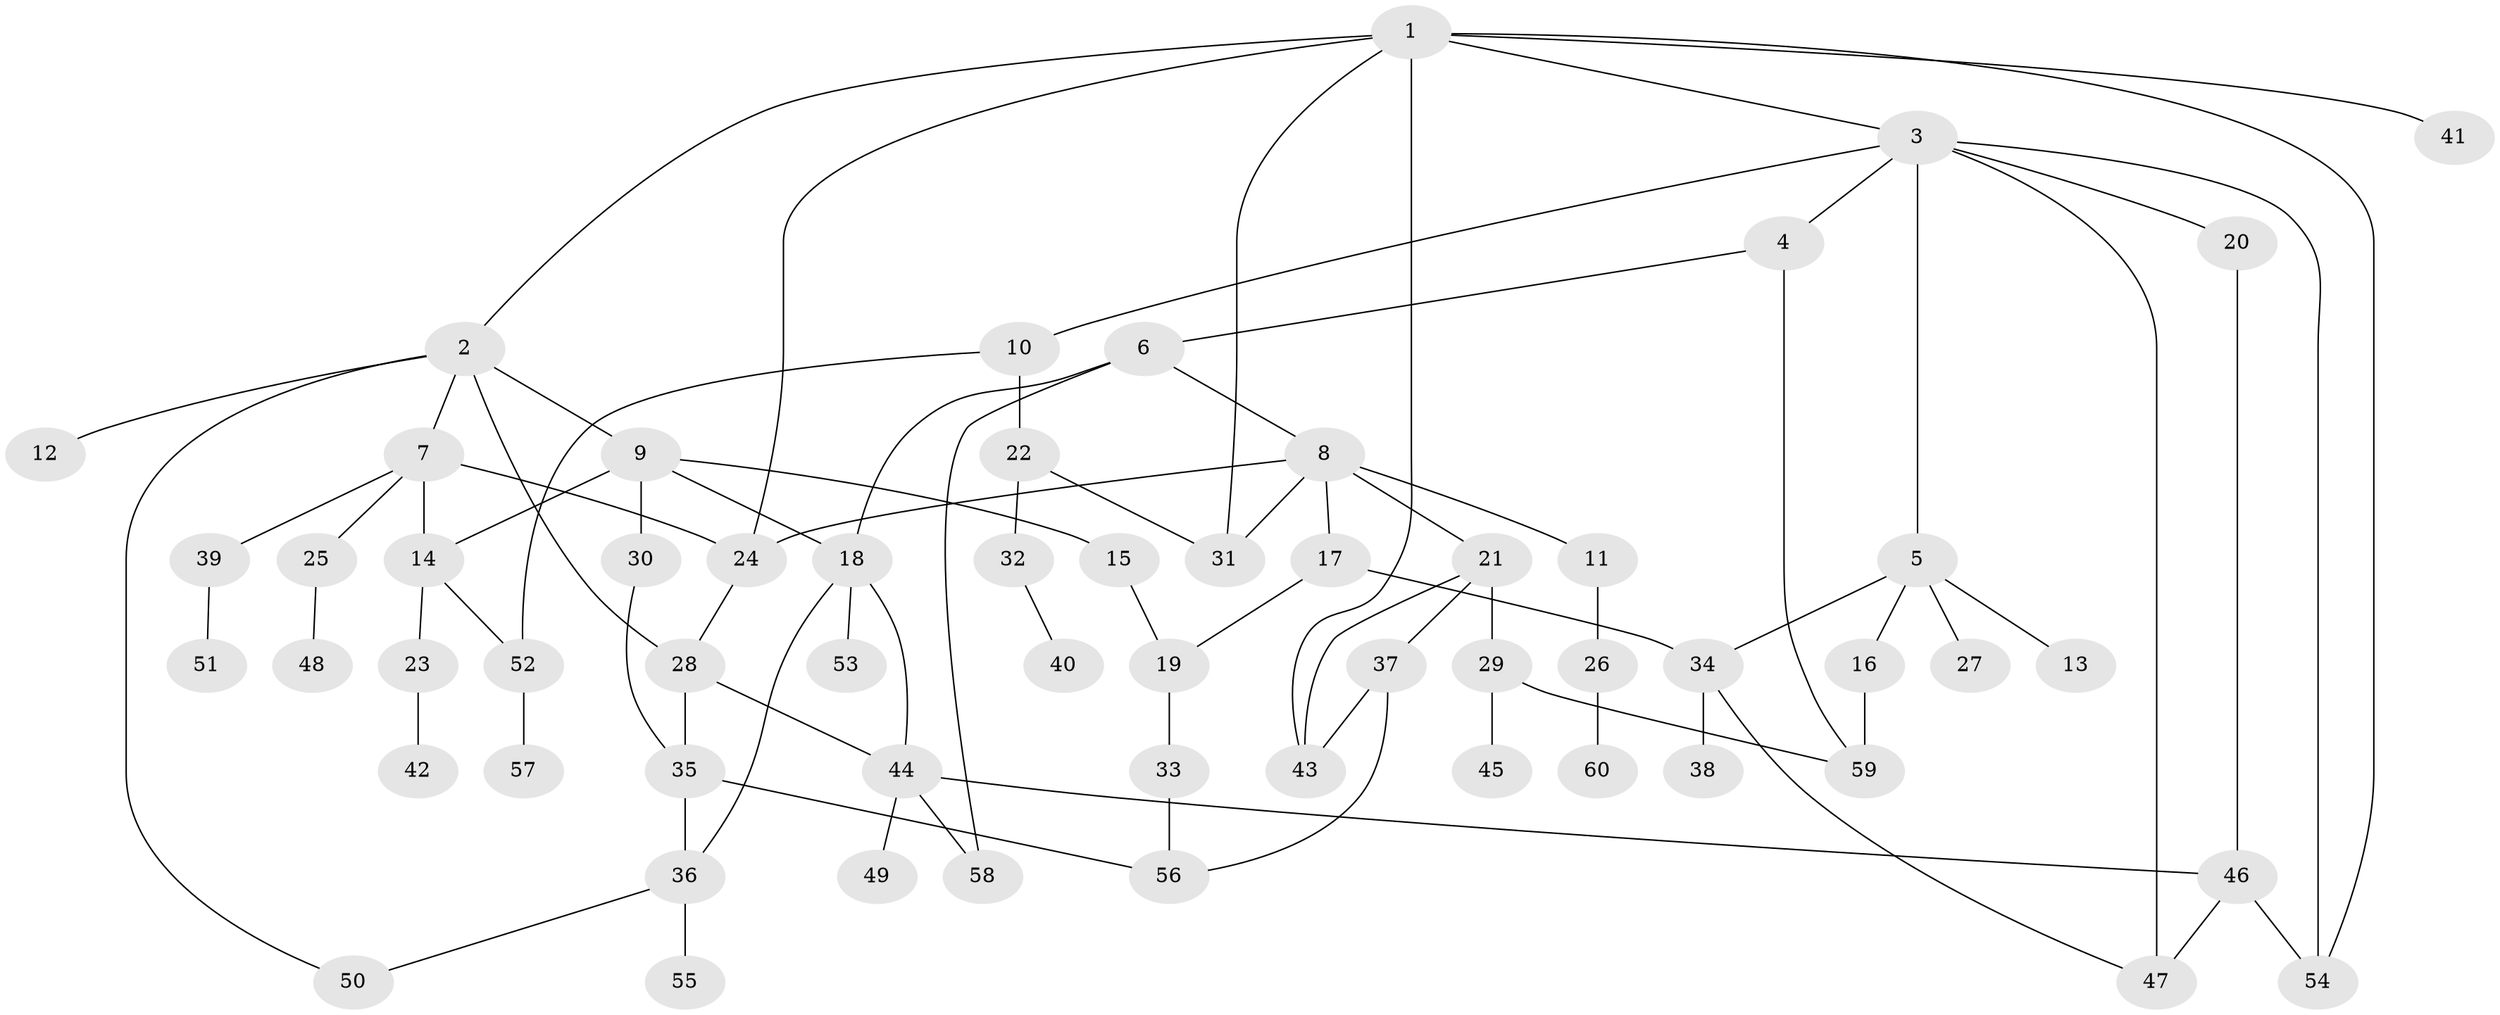 // Generated by graph-tools (version 1.1) at 2025/13/03/09/25 04:13:29]
// undirected, 60 vertices, 85 edges
graph export_dot {
graph [start="1"]
  node [color=gray90,style=filled];
  1;
  2;
  3;
  4;
  5;
  6;
  7;
  8;
  9;
  10;
  11;
  12;
  13;
  14;
  15;
  16;
  17;
  18;
  19;
  20;
  21;
  22;
  23;
  24;
  25;
  26;
  27;
  28;
  29;
  30;
  31;
  32;
  33;
  34;
  35;
  36;
  37;
  38;
  39;
  40;
  41;
  42;
  43;
  44;
  45;
  46;
  47;
  48;
  49;
  50;
  51;
  52;
  53;
  54;
  55;
  56;
  57;
  58;
  59;
  60;
  1 -- 2;
  1 -- 3;
  1 -- 31;
  1 -- 41;
  1 -- 43;
  1 -- 54;
  1 -- 24;
  2 -- 7;
  2 -- 9;
  2 -- 12;
  2 -- 28;
  2 -- 50;
  3 -- 4;
  3 -- 5;
  3 -- 10;
  3 -- 20;
  3 -- 54;
  3 -- 47;
  4 -- 6;
  4 -- 59;
  5 -- 13;
  5 -- 16;
  5 -- 27;
  5 -- 34;
  6 -- 8;
  6 -- 58;
  6 -- 18;
  7 -- 14;
  7 -- 25;
  7 -- 39;
  7 -- 24;
  8 -- 11;
  8 -- 17;
  8 -- 21;
  8 -- 24;
  8 -- 31;
  9 -- 15;
  9 -- 18;
  9 -- 30;
  9 -- 14;
  10 -- 22;
  10 -- 52;
  11 -- 26;
  14 -- 23;
  14 -- 52;
  15 -- 19;
  16 -- 59;
  17 -- 19;
  17 -- 34;
  18 -- 36;
  18 -- 44;
  18 -- 53;
  19 -- 33;
  20 -- 46;
  21 -- 29;
  21 -- 37;
  21 -- 43;
  22 -- 32;
  22 -- 31;
  23 -- 42;
  24 -- 28;
  25 -- 48;
  26 -- 60;
  28 -- 44;
  28 -- 35;
  29 -- 45;
  29 -- 59;
  30 -- 35;
  32 -- 40;
  33 -- 56;
  34 -- 38;
  34 -- 47;
  35 -- 56;
  35 -- 36;
  36 -- 55;
  36 -- 50;
  37 -- 56;
  37 -- 43;
  39 -- 51;
  44 -- 49;
  44 -- 58;
  44 -- 46;
  46 -- 47;
  46 -- 54;
  52 -- 57;
}
